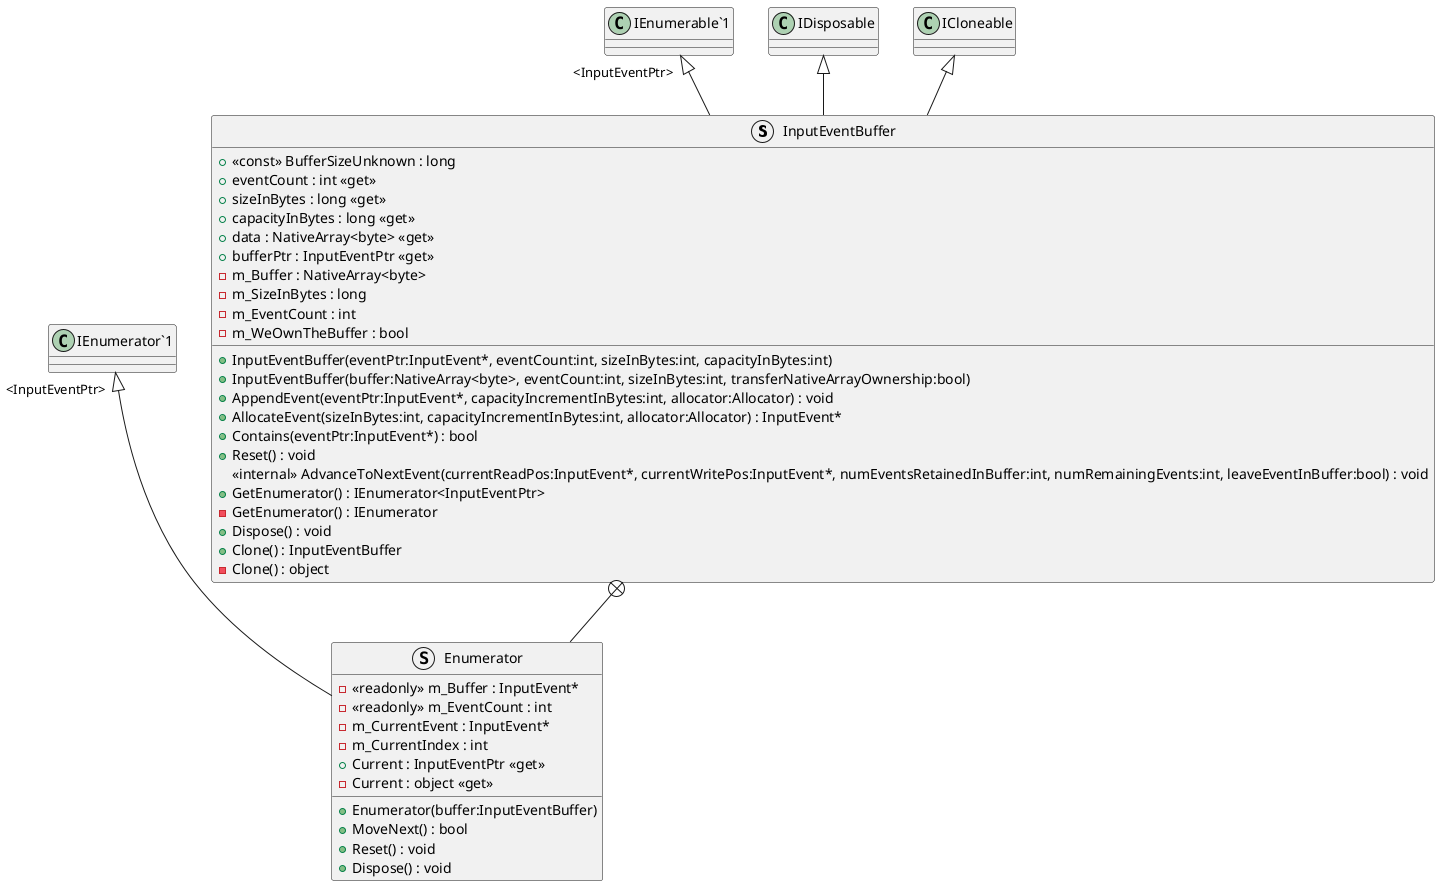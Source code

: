 @startuml
struct InputEventBuffer {
    + <<const>> BufferSizeUnknown : long
    + eventCount : int <<get>>
    + sizeInBytes : long <<get>>
    + capacityInBytes : long <<get>>
    + data : NativeArray<byte> <<get>>
    + bufferPtr : InputEventPtr <<get>>
    + InputEventBuffer(eventPtr:InputEvent*, eventCount:int, sizeInBytes:int, capacityInBytes:int)
    + InputEventBuffer(buffer:NativeArray<byte>, eventCount:int, sizeInBytes:int, transferNativeArrayOwnership:bool)
    + AppendEvent(eventPtr:InputEvent*, capacityIncrementInBytes:int, allocator:Allocator) : void
    + AllocateEvent(sizeInBytes:int, capacityIncrementInBytes:int, allocator:Allocator) : InputEvent*
    + Contains(eventPtr:InputEvent*) : bool
    + Reset() : void
    <<internal>> AdvanceToNextEvent(currentReadPos:InputEvent*, currentWritePos:InputEvent*, numEventsRetainedInBuffer:int, numRemainingEvents:int, leaveEventInBuffer:bool) : void
    + GetEnumerator() : IEnumerator<InputEventPtr>
    - GetEnumerator() : IEnumerator
    + Dispose() : void
    + Clone() : InputEventBuffer
    - Clone() : object
    - m_Buffer : NativeArray<byte>
    - m_SizeInBytes : long
    - m_EventCount : int
    - m_WeOwnTheBuffer : bool
}
struct Enumerator {
    - <<readonly>> m_Buffer : InputEvent*
    - <<readonly>> m_EventCount : int
    - m_CurrentEvent : InputEvent*
    - m_CurrentIndex : int
    + Enumerator(buffer:InputEventBuffer)
    + MoveNext() : bool
    + Reset() : void
    + Dispose() : void
    + Current : InputEventPtr <<get>>
    - Current : object <<get>>
}
"IEnumerable`1" "<InputEventPtr>" <|-- InputEventBuffer
IDisposable <|-- InputEventBuffer
ICloneable <|-- InputEventBuffer
InputEventBuffer +-- Enumerator
"IEnumerator`1" "<InputEventPtr>" <|-- Enumerator
@enduml

